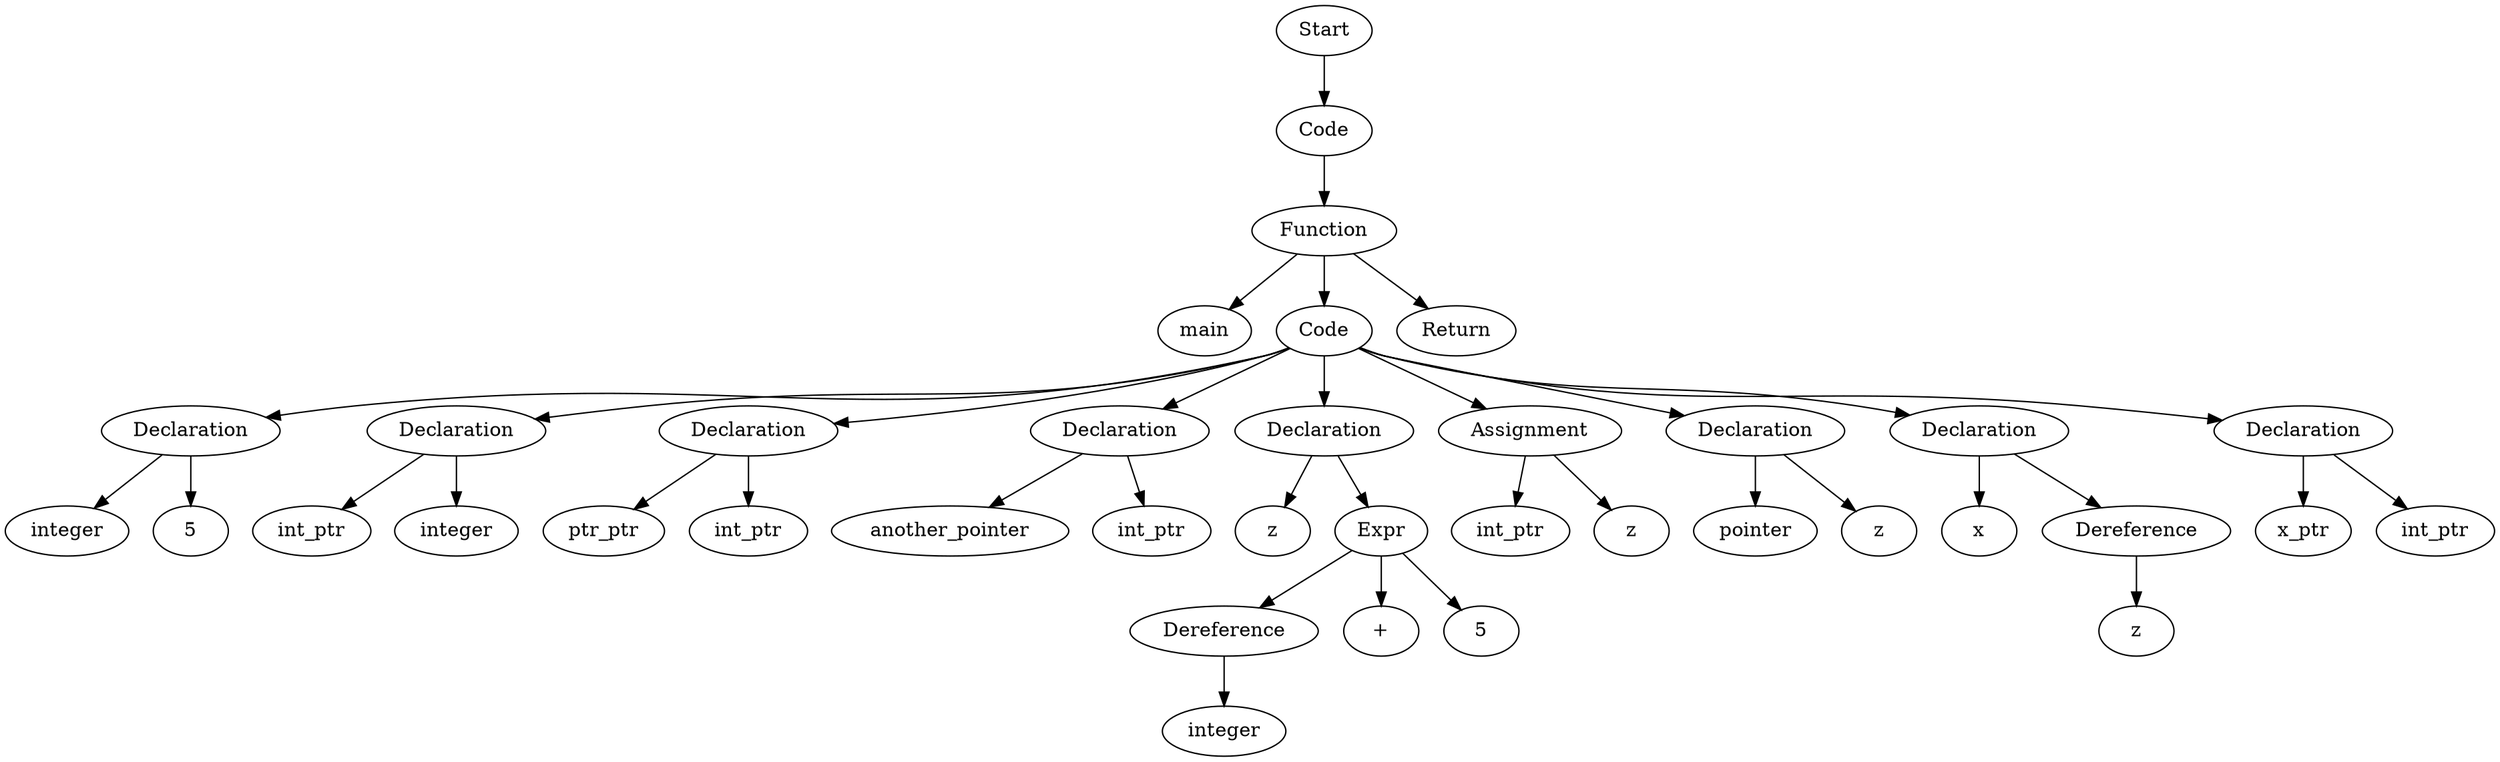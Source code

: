 digraph AST {
  "128502761809536" [label="Start"];
  "128502761809536" -> "128502761810400";
  "128502761810400" [label="Code"];
  "128502761810400" -> "128502761809680";
  "128502761809680" [label="Function"];
  "128502761809680" -> "128502761810784";
  "128502761809680" -> "128502761800224";
  "128502761809680" -> "128502761801136";
  "128502761810784" [label="main"];
  "128502761800224" [label="Code"];
  "128502761800224" -> "128502761802096";
  "128502761800224" -> "128502761802192";
  "128502761800224" -> "128502761811456";
  "128502761800224" -> "128502761807568";
  "128502761800224" -> "128502761814816";
  "128502761800224" -> "128502761812464";
  "128502761800224" -> "128502761811408";
  "128502761800224" -> "128502761815488";
  "128502761800224" -> "128502761815440";
  "128502761802096" [label="Declaration"];
  "128502761802096" -> "128502761813376";
  "128502761802096" -> "128502761815728";
  "128502761813376" [label="integer"];
  "128502761815728" [label="5"];
  "128502761802192" [label="Declaration"];
  "128502761802192" -> "128502761801568";
  "128502761802192" -> "128502761810304";
  "128502761801568" [label="int_ptr"];
  "128502761810304" [label="integer"];
  "128502761811456" [label="Declaration"];
  "128502761811456" -> "128502761814192";
  "128502761811456" -> "128502761807328";
  "128502761814192" [label="ptr_ptr"];
  "128502761807328" [label="int_ptr"];
  "128502761807568" [label="Declaration"];
  "128502761807568" -> "128502761803872";
  "128502761807568" -> "128502761812512";
  "128502761803872" [label="another_pointer"];
  "128502761812512" [label="int_ptr"];
  "128502761814816" [label="Declaration"];
  "128502761814816" -> "128502761814672";
  "128502761814816" -> "128502761803344";
  "128502761814672" [label="z"];
  "128502761803344" [label="Expr"];
  "128502761803344" -> "128502761805168";
  "128502761803344" -> "128502761808864";
  "128502761803344" -> "128502761810016";
  "128502761805168" [label="Dereference"];
  "128502761805168" -> "128502761810736";
  "128502761810736" [label="integer"];
  "128502761808864" [label="+"];
  "128502761810016" [label="5"];
  "128502761812464" [label="Assignment"];
  "128502761812464" -> "128502761811504";
  "128502761812464" -> "128502761812128";
  "128502761811504" [label="int_ptr"];
  "128502761812128" [label="z"];
  "128502761811408" [label="Declaration"];
  "128502761811408" -> "128502761816016";
  "128502761811408" -> "128502761813952";
  "128502761816016" [label="pointer"];
  "128502761813952" [label="z"];
  "128502761815488" [label="Declaration"];
  "128502761815488" -> "128502761805600";
  "128502761815488" -> "128502761806080";
  "128502761805600" [label="x"];
  "128502761806080" [label="Dereference"];
  "128502761806080" -> "128502761815008";
  "128502761815008" [label="z"];
  "128502761815440" [label="Declaration"];
  "128502761815440" -> "128502761813136";
  "128502761815440" -> "128502761803632";
  "128502761813136" [label="x_ptr"];
  "128502761803632" [label="int_ptr"];
  "128502761801136" [label="Return"];
}
